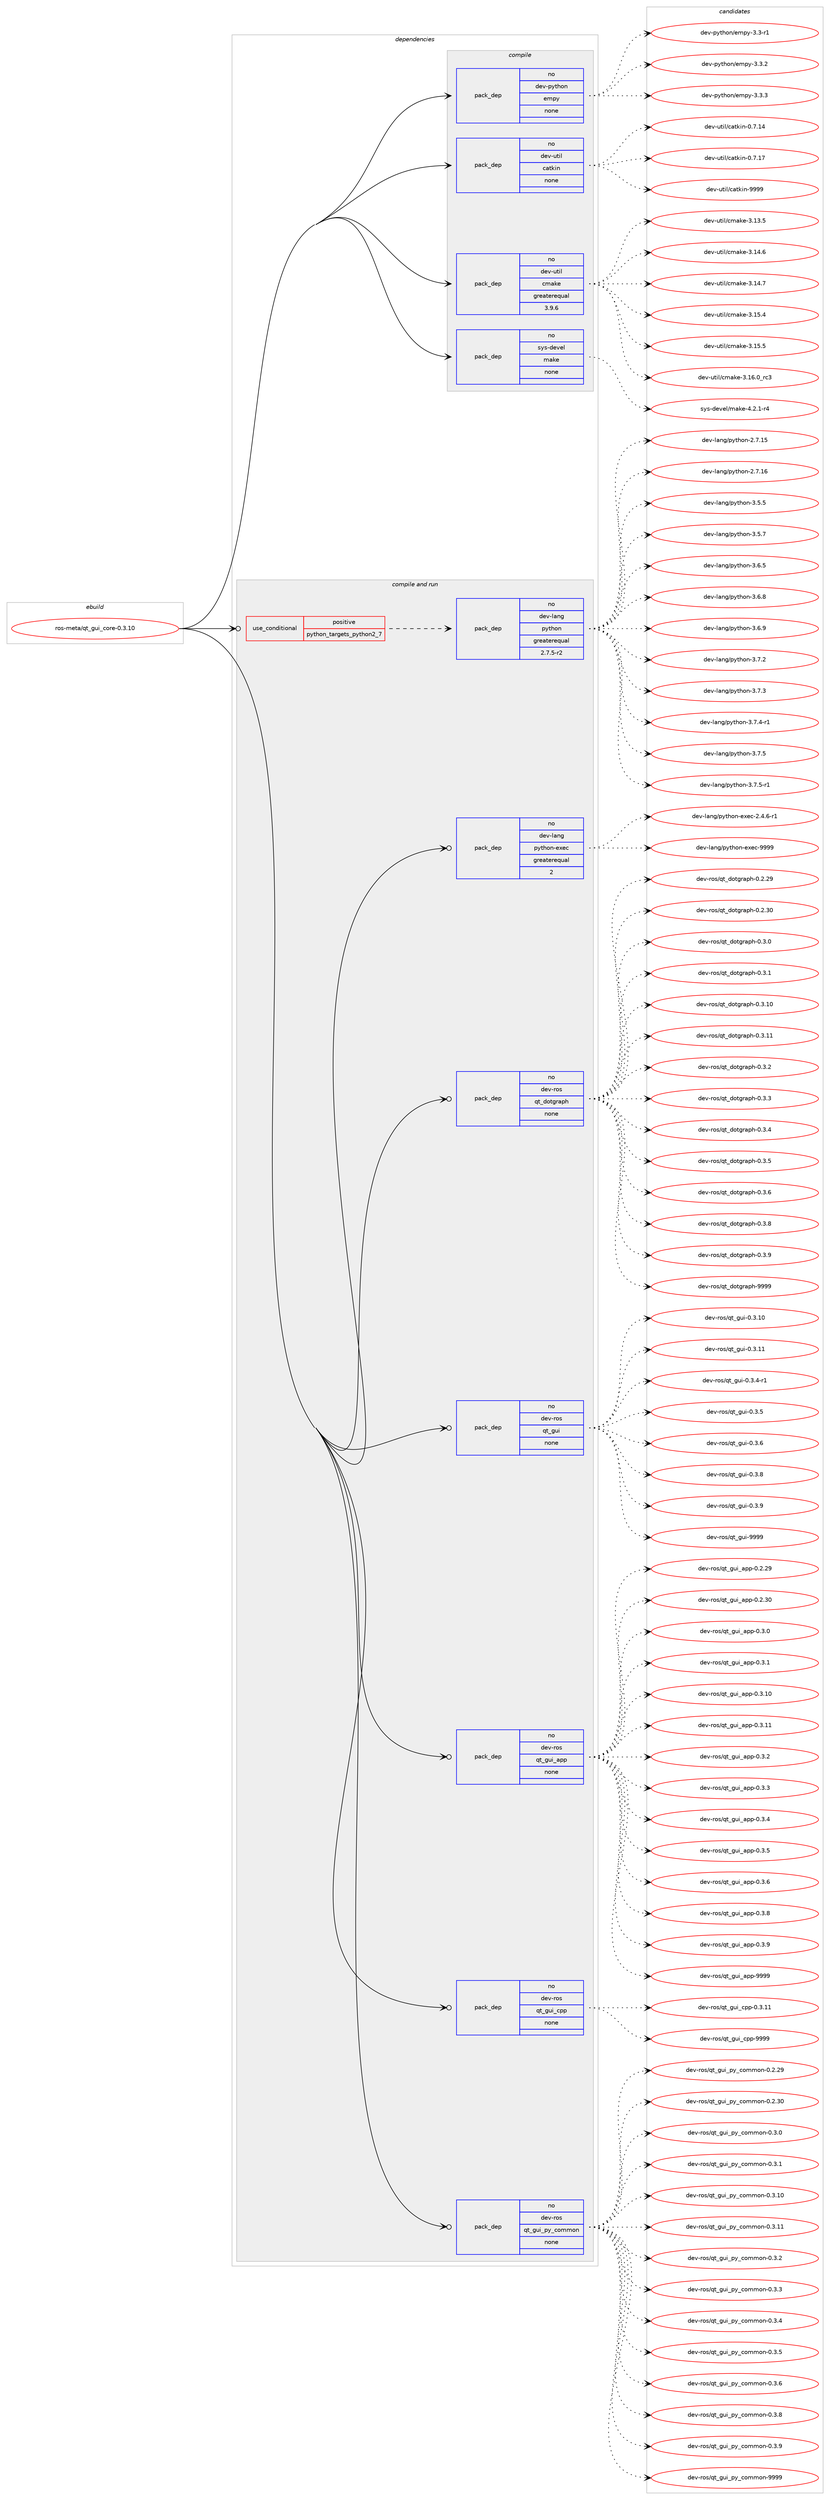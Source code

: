 digraph prolog {

# *************
# Graph options
# *************

newrank=true;
concentrate=true;
compound=true;
graph [rankdir=LR,fontname=Helvetica,fontsize=10,ranksep=1.5];#, ranksep=2.5, nodesep=0.2];
edge  [arrowhead=vee];
node  [fontname=Helvetica,fontsize=10];

# **********
# The ebuild
# **********

subgraph cluster_leftcol {
color=gray;
rank=same;
label=<<i>ebuild</i>>;
id [label="ros-meta/qt_gui_core-0.3.10", color=red, width=4, href="../ros-meta/qt_gui_core-0.3.10.svg"];
}

# ****************
# The dependencies
# ****************

subgraph cluster_midcol {
color=gray;
label=<<i>dependencies</i>>;
subgraph cluster_compile {
fillcolor="#eeeeee";
style=filled;
label=<<i>compile</i>>;
subgraph pack626174 {
dependency847533 [label=<<TABLE BORDER="0" CELLBORDER="1" CELLSPACING="0" CELLPADDING="4" WIDTH="220"><TR><TD ROWSPAN="6" CELLPADDING="30">pack_dep</TD></TR><TR><TD WIDTH="110">no</TD></TR><TR><TD>dev-python</TD></TR><TR><TD>empy</TD></TR><TR><TD>none</TD></TR><TR><TD></TD></TR></TABLE>>, shape=none, color=blue];
}
id:e -> dependency847533:w [weight=20,style="solid",arrowhead="vee"];
subgraph pack626175 {
dependency847534 [label=<<TABLE BORDER="0" CELLBORDER="1" CELLSPACING="0" CELLPADDING="4" WIDTH="220"><TR><TD ROWSPAN="6" CELLPADDING="30">pack_dep</TD></TR><TR><TD WIDTH="110">no</TD></TR><TR><TD>dev-util</TD></TR><TR><TD>catkin</TD></TR><TR><TD>none</TD></TR><TR><TD></TD></TR></TABLE>>, shape=none, color=blue];
}
id:e -> dependency847534:w [weight=20,style="solid",arrowhead="vee"];
subgraph pack626176 {
dependency847535 [label=<<TABLE BORDER="0" CELLBORDER="1" CELLSPACING="0" CELLPADDING="4" WIDTH="220"><TR><TD ROWSPAN="6" CELLPADDING="30">pack_dep</TD></TR><TR><TD WIDTH="110">no</TD></TR><TR><TD>dev-util</TD></TR><TR><TD>cmake</TD></TR><TR><TD>greaterequal</TD></TR><TR><TD>3.9.6</TD></TR></TABLE>>, shape=none, color=blue];
}
id:e -> dependency847535:w [weight=20,style="solid",arrowhead="vee"];
subgraph pack626177 {
dependency847536 [label=<<TABLE BORDER="0" CELLBORDER="1" CELLSPACING="0" CELLPADDING="4" WIDTH="220"><TR><TD ROWSPAN="6" CELLPADDING="30">pack_dep</TD></TR><TR><TD WIDTH="110">no</TD></TR><TR><TD>sys-devel</TD></TR><TR><TD>make</TD></TR><TR><TD>none</TD></TR><TR><TD></TD></TR></TABLE>>, shape=none, color=blue];
}
id:e -> dependency847536:w [weight=20,style="solid",arrowhead="vee"];
}
subgraph cluster_compileandrun {
fillcolor="#eeeeee";
style=filled;
label=<<i>compile and run</i>>;
subgraph cond206425 {
dependency847537 [label=<<TABLE BORDER="0" CELLBORDER="1" CELLSPACING="0" CELLPADDING="4"><TR><TD ROWSPAN="3" CELLPADDING="10">use_conditional</TD></TR><TR><TD>positive</TD></TR><TR><TD>python_targets_python2_7</TD></TR></TABLE>>, shape=none, color=red];
subgraph pack626178 {
dependency847538 [label=<<TABLE BORDER="0" CELLBORDER="1" CELLSPACING="0" CELLPADDING="4" WIDTH="220"><TR><TD ROWSPAN="6" CELLPADDING="30">pack_dep</TD></TR><TR><TD WIDTH="110">no</TD></TR><TR><TD>dev-lang</TD></TR><TR><TD>python</TD></TR><TR><TD>greaterequal</TD></TR><TR><TD>2.7.5-r2</TD></TR></TABLE>>, shape=none, color=blue];
}
dependency847537:e -> dependency847538:w [weight=20,style="dashed",arrowhead="vee"];
}
id:e -> dependency847537:w [weight=20,style="solid",arrowhead="odotvee"];
subgraph pack626179 {
dependency847539 [label=<<TABLE BORDER="0" CELLBORDER="1" CELLSPACING="0" CELLPADDING="4" WIDTH="220"><TR><TD ROWSPAN="6" CELLPADDING="30">pack_dep</TD></TR><TR><TD WIDTH="110">no</TD></TR><TR><TD>dev-lang</TD></TR><TR><TD>python-exec</TD></TR><TR><TD>greaterequal</TD></TR><TR><TD>2</TD></TR></TABLE>>, shape=none, color=blue];
}
id:e -> dependency847539:w [weight=20,style="solid",arrowhead="odotvee"];
subgraph pack626180 {
dependency847540 [label=<<TABLE BORDER="0" CELLBORDER="1" CELLSPACING="0" CELLPADDING="4" WIDTH="220"><TR><TD ROWSPAN="6" CELLPADDING="30">pack_dep</TD></TR><TR><TD WIDTH="110">no</TD></TR><TR><TD>dev-ros</TD></TR><TR><TD>qt_dotgraph</TD></TR><TR><TD>none</TD></TR><TR><TD></TD></TR></TABLE>>, shape=none, color=blue];
}
id:e -> dependency847540:w [weight=20,style="solid",arrowhead="odotvee"];
subgraph pack626181 {
dependency847541 [label=<<TABLE BORDER="0" CELLBORDER="1" CELLSPACING="0" CELLPADDING="4" WIDTH="220"><TR><TD ROWSPAN="6" CELLPADDING="30">pack_dep</TD></TR><TR><TD WIDTH="110">no</TD></TR><TR><TD>dev-ros</TD></TR><TR><TD>qt_gui</TD></TR><TR><TD>none</TD></TR><TR><TD></TD></TR></TABLE>>, shape=none, color=blue];
}
id:e -> dependency847541:w [weight=20,style="solid",arrowhead="odotvee"];
subgraph pack626182 {
dependency847542 [label=<<TABLE BORDER="0" CELLBORDER="1" CELLSPACING="0" CELLPADDING="4" WIDTH="220"><TR><TD ROWSPAN="6" CELLPADDING="30">pack_dep</TD></TR><TR><TD WIDTH="110">no</TD></TR><TR><TD>dev-ros</TD></TR><TR><TD>qt_gui_app</TD></TR><TR><TD>none</TD></TR><TR><TD></TD></TR></TABLE>>, shape=none, color=blue];
}
id:e -> dependency847542:w [weight=20,style="solid",arrowhead="odotvee"];
subgraph pack626183 {
dependency847543 [label=<<TABLE BORDER="0" CELLBORDER="1" CELLSPACING="0" CELLPADDING="4" WIDTH="220"><TR><TD ROWSPAN="6" CELLPADDING="30">pack_dep</TD></TR><TR><TD WIDTH="110">no</TD></TR><TR><TD>dev-ros</TD></TR><TR><TD>qt_gui_cpp</TD></TR><TR><TD>none</TD></TR><TR><TD></TD></TR></TABLE>>, shape=none, color=blue];
}
id:e -> dependency847543:w [weight=20,style="solid",arrowhead="odotvee"];
subgraph pack626184 {
dependency847544 [label=<<TABLE BORDER="0" CELLBORDER="1" CELLSPACING="0" CELLPADDING="4" WIDTH="220"><TR><TD ROWSPAN="6" CELLPADDING="30">pack_dep</TD></TR><TR><TD WIDTH="110">no</TD></TR><TR><TD>dev-ros</TD></TR><TR><TD>qt_gui_py_common</TD></TR><TR><TD>none</TD></TR><TR><TD></TD></TR></TABLE>>, shape=none, color=blue];
}
id:e -> dependency847544:w [weight=20,style="solid",arrowhead="odotvee"];
}
subgraph cluster_run {
fillcolor="#eeeeee";
style=filled;
label=<<i>run</i>>;
}
}

# **************
# The candidates
# **************

subgraph cluster_choices {
rank=same;
color=gray;
label=<<i>candidates</i>>;

subgraph choice626174 {
color=black;
nodesep=1;
choice1001011184511212111610411111047101109112121455146514511449 [label="dev-python/empy-3.3-r1", color=red, width=4,href="../dev-python/empy-3.3-r1.svg"];
choice1001011184511212111610411111047101109112121455146514650 [label="dev-python/empy-3.3.2", color=red, width=4,href="../dev-python/empy-3.3.2.svg"];
choice1001011184511212111610411111047101109112121455146514651 [label="dev-python/empy-3.3.3", color=red, width=4,href="../dev-python/empy-3.3.3.svg"];
dependency847533:e -> choice1001011184511212111610411111047101109112121455146514511449:w [style=dotted,weight="100"];
dependency847533:e -> choice1001011184511212111610411111047101109112121455146514650:w [style=dotted,weight="100"];
dependency847533:e -> choice1001011184511212111610411111047101109112121455146514651:w [style=dotted,weight="100"];
}
subgraph choice626175 {
color=black;
nodesep=1;
choice1001011184511711610510847999711610710511045484655464952 [label="dev-util/catkin-0.7.14", color=red, width=4,href="../dev-util/catkin-0.7.14.svg"];
choice1001011184511711610510847999711610710511045484655464955 [label="dev-util/catkin-0.7.17", color=red, width=4,href="../dev-util/catkin-0.7.17.svg"];
choice100101118451171161051084799971161071051104557575757 [label="dev-util/catkin-9999", color=red, width=4,href="../dev-util/catkin-9999.svg"];
dependency847534:e -> choice1001011184511711610510847999711610710511045484655464952:w [style=dotted,weight="100"];
dependency847534:e -> choice1001011184511711610510847999711610710511045484655464955:w [style=dotted,weight="100"];
dependency847534:e -> choice100101118451171161051084799971161071051104557575757:w [style=dotted,weight="100"];
}
subgraph choice626176 {
color=black;
nodesep=1;
choice1001011184511711610510847991099710710145514649514653 [label="dev-util/cmake-3.13.5", color=red, width=4,href="../dev-util/cmake-3.13.5.svg"];
choice1001011184511711610510847991099710710145514649524654 [label="dev-util/cmake-3.14.6", color=red, width=4,href="../dev-util/cmake-3.14.6.svg"];
choice1001011184511711610510847991099710710145514649524655 [label="dev-util/cmake-3.14.7", color=red, width=4,href="../dev-util/cmake-3.14.7.svg"];
choice1001011184511711610510847991099710710145514649534652 [label="dev-util/cmake-3.15.4", color=red, width=4,href="../dev-util/cmake-3.15.4.svg"];
choice1001011184511711610510847991099710710145514649534653 [label="dev-util/cmake-3.15.5", color=red, width=4,href="../dev-util/cmake-3.15.5.svg"];
choice1001011184511711610510847991099710710145514649544648951149951 [label="dev-util/cmake-3.16.0_rc3", color=red, width=4,href="../dev-util/cmake-3.16.0_rc3.svg"];
dependency847535:e -> choice1001011184511711610510847991099710710145514649514653:w [style=dotted,weight="100"];
dependency847535:e -> choice1001011184511711610510847991099710710145514649524654:w [style=dotted,weight="100"];
dependency847535:e -> choice1001011184511711610510847991099710710145514649524655:w [style=dotted,weight="100"];
dependency847535:e -> choice1001011184511711610510847991099710710145514649534652:w [style=dotted,weight="100"];
dependency847535:e -> choice1001011184511711610510847991099710710145514649534653:w [style=dotted,weight="100"];
dependency847535:e -> choice1001011184511711610510847991099710710145514649544648951149951:w [style=dotted,weight="100"];
}
subgraph choice626177 {
color=black;
nodesep=1;
choice1151211154510010111810110847109971071014552465046494511452 [label="sys-devel/make-4.2.1-r4", color=red, width=4,href="../sys-devel/make-4.2.1-r4.svg"];
dependency847536:e -> choice1151211154510010111810110847109971071014552465046494511452:w [style=dotted,weight="100"];
}
subgraph choice626178 {
color=black;
nodesep=1;
choice10010111845108971101034711212111610411111045504655464953 [label="dev-lang/python-2.7.15", color=red, width=4,href="../dev-lang/python-2.7.15.svg"];
choice10010111845108971101034711212111610411111045504655464954 [label="dev-lang/python-2.7.16", color=red, width=4,href="../dev-lang/python-2.7.16.svg"];
choice100101118451089711010347112121116104111110455146534653 [label="dev-lang/python-3.5.5", color=red, width=4,href="../dev-lang/python-3.5.5.svg"];
choice100101118451089711010347112121116104111110455146534655 [label="dev-lang/python-3.5.7", color=red, width=4,href="../dev-lang/python-3.5.7.svg"];
choice100101118451089711010347112121116104111110455146544653 [label="dev-lang/python-3.6.5", color=red, width=4,href="../dev-lang/python-3.6.5.svg"];
choice100101118451089711010347112121116104111110455146544656 [label="dev-lang/python-3.6.8", color=red, width=4,href="../dev-lang/python-3.6.8.svg"];
choice100101118451089711010347112121116104111110455146544657 [label="dev-lang/python-3.6.9", color=red, width=4,href="../dev-lang/python-3.6.9.svg"];
choice100101118451089711010347112121116104111110455146554650 [label="dev-lang/python-3.7.2", color=red, width=4,href="../dev-lang/python-3.7.2.svg"];
choice100101118451089711010347112121116104111110455146554651 [label="dev-lang/python-3.7.3", color=red, width=4,href="../dev-lang/python-3.7.3.svg"];
choice1001011184510897110103471121211161041111104551465546524511449 [label="dev-lang/python-3.7.4-r1", color=red, width=4,href="../dev-lang/python-3.7.4-r1.svg"];
choice100101118451089711010347112121116104111110455146554653 [label="dev-lang/python-3.7.5", color=red, width=4,href="../dev-lang/python-3.7.5.svg"];
choice1001011184510897110103471121211161041111104551465546534511449 [label="dev-lang/python-3.7.5-r1", color=red, width=4,href="../dev-lang/python-3.7.5-r1.svg"];
dependency847538:e -> choice10010111845108971101034711212111610411111045504655464953:w [style=dotted,weight="100"];
dependency847538:e -> choice10010111845108971101034711212111610411111045504655464954:w [style=dotted,weight="100"];
dependency847538:e -> choice100101118451089711010347112121116104111110455146534653:w [style=dotted,weight="100"];
dependency847538:e -> choice100101118451089711010347112121116104111110455146534655:w [style=dotted,weight="100"];
dependency847538:e -> choice100101118451089711010347112121116104111110455146544653:w [style=dotted,weight="100"];
dependency847538:e -> choice100101118451089711010347112121116104111110455146544656:w [style=dotted,weight="100"];
dependency847538:e -> choice100101118451089711010347112121116104111110455146544657:w [style=dotted,weight="100"];
dependency847538:e -> choice100101118451089711010347112121116104111110455146554650:w [style=dotted,weight="100"];
dependency847538:e -> choice100101118451089711010347112121116104111110455146554651:w [style=dotted,weight="100"];
dependency847538:e -> choice1001011184510897110103471121211161041111104551465546524511449:w [style=dotted,weight="100"];
dependency847538:e -> choice100101118451089711010347112121116104111110455146554653:w [style=dotted,weight="100"];
dependency847538:e -> choice1001011184510897110103471121211161041111104551465546534511449:w [style=dotted,weight="100"];
}
subgraph choice626179 {
color=black;
nodesep=1;
choice10010111845108971101034711212111610411111045101120101994550465246544511449 [label="dev-lang/python-exec-2.4.6-r1", color=red, width=4,href="../dev-lang/python-exec-2.4.6-r1.svg"];
choice10010111845108971101034711212111610411111045101120101994557575757 [label="dev-lang/python-exec-9999", color=red, width=4,href="../dev-lang/python-exec-9999.svg"];
dependency847539:e -> choice10010111845108971101034711212111610411111045101120101994550465246544511449:w [style=dotted,weight="100"];
dependency847539:e -> choice10010111845108971101034711212111610411111045101120101994557575757:w [style=dotted,weight="100"];
}
subgraph choice626180 {
color=black;
nodesep=1;
choice1001011184511411111547113116951001111161031149711210445484650465057 [label="dev-ros/qt_dotgraph-0.2.29", color=red, width=4,href="../dev-ros/qt_dotgraph-0.2.29.svg"];
choice1001011184511411111547113116951001111161031149711210445484650465148 [label="dev-ros/qt_dotgraph-0.2.30", color=red, width=4,href="../dev-ros/qt_dotgraph-0.2.30.svg"];
choice10010111845114111115471131169510011111610311497112104454846514648 [label="dev-ros/qt_dotgraph-0.3.0", color=red, width=4,href="../dev-ros/qt_dotgraph-0.3.0.svg"];
choice10010111845114111115471131169510011111610311497112104454846514649 [label="dev-ros/qt_dotgraph-0.3.1", color=red, width=4,href="../dev-ros/qt_dotgraph-0.3.1.svg"];
choice1001011184511411111547113116951001111161031149711210445484651464948 [label="dev-ros/qt_dotgraph-0.3.10", color=red, width=4,href="../dev-ros/qt_dotgraph-0.3.10.svg"];
choice1001011184511411111547113116951001111161031149711210445484651464949 [label="dev-ros/qt_dotgraph-0.3.11", color=red, width=4,href="../dev-ros/qt_dotgraph-0.3.11.svg"];
choice10010111845114111115471131169510011111610311497112104454846514650 [label="dev-ros/qt_dotgraph-0.3.2", color=red, width=4,href="../dev-ros/qt_dotgraph-0.3.2.svg"];
choice10010111845114111115471131169510011111610311497112104454846514651 [label="dev-ros/qt_dotgraph-0.3.3", color=red, width=4,href="../dev-ros/qt_dotgraph-0.3.3.svg"];
choice10010111845114111115471131169510011111610311497112104454846514652 [label="dev-ros/qt_dotgraph-0.3.4", color=red, width=4,href="../dev-ros/qt_dotgraph-0.3.4.svg"];
choice10010111845114111115471131169510011111610311497112104454846514653 [label="dev-ros/qt_dotgraph-0.3.5", color=red, width=4,href="../dev-ros/qt_dotgraph-0.3.5.svg"];
choice10010111845114111115471131169510011111610311497112104454846514654 [label="dev-ros/qt_dotgraph-0.3.6", color=red, width=4,href="../dev-ros/qt_dotgraph-0.3.6.svg"];
choice10010111845114111115471131169510011111610311497112104454846514656 [label="dev-ros/qt_dotgraph-0.3.8", color=red, width=4,href="../dev-ros/qt_dotgraph-0.3.8.svg"];
choice10010111845114111115471131169510011111610311497112104454846514657 [label="dev-ros/qt_dotgraph-0.3.9", color=red, width=4,href="../dev-ros/qt_dotgraph-0.3.9.svg"];
choice100101118451141111154711311695100111116103114971121044557575757 [label="dev-ros/qt_dotgraph-9999", color=red, width=4,href="../dev-ros/qt_dotgraph-9999.svg"];
dependency847540:e -> choice1001011184511411111547113116951001111161031149711210445484650465057:w [style=dotted,weight="100"];
dependency847540:e -> choice1001011184511411111547113116951001111161031149711210445484650465148:w [style=dotted,weight="100"];
dependency847540:e -> choice10010111845114111115471131169510011111610311497112104454846514648:w [style=dotted,weight="100"];
dependency847540:e -> choice10010111845114111115471131169510011111610311497112104454846514649:w [style=dotted,weight="100"];
dependency847540:e -> choice1001011184511411111547113116951001111161031149711210445484651464948:w [style=dotted,weight="100"];
dependency847540:e -> choice1001011184511411111547113116951001111161031149711210445484651464949:w [style=dotted,weight="100"];
dependency847540:e -> choice10010111845114111115471131169510011111610311497112104454846514650:w [style=dotted,weight="100"];
dependency847540:e -> choice10010111845114111115471131169510011111610311497112104454846514651:w [style=dotted,weight="100"];
dependency847540:e -> choice10010111845114111115471131169510011111610311497112104454846514652:w [style=dotted,weight="100"];
dependency847540:e -> choice10010111845114111115471131169510011111610311497112104454846514653:w [style=dotted,weight="100"];
dependency847540:e -> choice10010111845114111115471131169510011111610311497112104454846514654:w [style=dotted,weight="100"];
dependency847540:e -> choice10010111845114111115471131169510011111610311497112104454846514656:w [style=dotted,weight="100"];
dependency847540:e -> choice10010111845114111115471131169510011111610311497112104454846514657:w [style=dotted,weight="100"];
dependency847540:e -> choice100101118451141111154711311695100111116103114971121044557575757:w [style=dotted,weight="100"];
}
subgraph choice626181 {
color=black;
nodesep=1;
choice10010111845114111115471131169510311710545484651464948 [label="dev-ros/qt_gui-0.3.10", color=red, width=4,href="../dev-ros/qt_gui-0.3.10.svg"];
choice10010111845114111115471131169510311710545484651464949 [label="dev-ros/qt_gui-0.3.11", color=red, width=4,href="../dev-ros/qt_gui-0.3.11.svg"];
choice1001011184511411111547113116951031171054548465146524511449 [label="dev-ros/qt_gui-0.3.4-r1", color=red, width=4,href="../dev-ros/qt_gui-0.3.4-r1.svg"];
choice100101118451141111154711311695103117105454846514653 [label="dev-ros/qt_gui-0.3.5", color=red, width=4,href="../dev-ros/qt_gui-0.3.5.svg"];
choice100101118451141111154711311695103117105454846514654 [label="dev-ros/qt_gui-0.3.6", color=red, width=4,href="../dev-ros/qt_gui-0.3.6.svg"];
choice100101118451141111154711311695103117105454846514656 [label="dev-ros/qt_gui-0.3.8", color=red, width=4,href="../dev-ros/qt_gui-0.3.8.svg"];
choice100101118451141111154711311695103117105454846514657 [label="dev-ros/qt_gui-0.3.9", color=red, width=4,href="../dev-ros/qt_gui-0.3.9.svg"];
choice1001011184511411111547113116951031171054557575757 [label="dev-ros/qt_gui-9999", color=red, width=4,href="../dev-ros/qt_gui-9999.svg"];
dependency847541:e -> choice10010111845114111115471131169510311710545484651464948:w [style=dotted,weight="100"];
dependency847541:e -> choice10010111845114111115471131169510311710545484651464949:w [style=dotted,weight="100"];
dependency847541:e -> choice1001011184511411111547113116951031171054548465146524511449:w [style=dotted,weight="100"];
dependency847541:e -> choice100101118451141111154711311695103117105454846514653:w [style=dotted,weight="100"];
dependency847541:e -> choice100101118451141111154711311695103117105454846514654:w [style=dotted,weight="100"];
dependency847541:e -> choice100101118451141111154711311695103117105454846514656:w [style=dotted,weight="100"];
dependency847541:e -> choice100101118451141111154711311695103117105454846514657:w [style=dotted,weight="100"];
dependency847541:e -> choice1001011184511411111547113116951031171054557575757:w [style=dotted,weight="100"];
}
subgraph choice626182 {
color=black;
nodesep=1;
choice100101118451141111154711311695103117105959711211245484650465057 [label="dev-ros/qt_gui_app-0.2.29", color=red, width=4,href="../dev-ros/qt_gui_app-0.2.29.svg"];
choice100101118451141111154711311695103117105959711211245484650465148 [label="dev-ros/qt_gui_app-0.2.30", color=red, width=4,href="../dev-ros/qt_gui_app-0.2.30.svg"];
choice1001011184511411111547113116951031171059597112112454846514648 [label="dev-ros/qt_gui_app-0.3.0", color=red, width=4,href="../dev-ros/qt_gui_app-0.3.0.svg"];
choice1001011184511411111547113116951031171059597112112454846514649 [label="dev-ros/qt_gui_app-0.3.1", color=red, width=4,href="../dev-ros/qt_gui_app-0.3.1.svg"];
choice100101118451141111154711311695103117105959711211245484651464948 [label="dev-ros/qt_gui_app-0.3.10", color=red, width=4,href="../dev-ros/qt_gui_app-0.3.10.svg"];
choice100101118451141111154711311695103117105959711211245484651464949 [label="dev-ros/qt_gui_app-0.3.11", color=red, width=4,href="../dev-ros/qt_gui_app-0.3.11.svg"];
choice1001011184511411111547113116951031171059597112112454846514650 [label="dev-ros/qt_gui_app-0.3.2", color=red, width=4,href="../dev-ros/qt_gui_app-0.3.2.svg"];
choice1001011184511411111547113116951031171059597112112454846514651 [label="dev-ros/qt_gui_app-0.3.3", color=red, width=4,href="../dev-ros/qt_gui_app-0.3.3.svg"];
choice1001011184511411111547113116951031171059597112112454846514652 [label="dev-ros/qt_gui_app-0.3.4", color=red, width=4,href="../dev-ros/qt_gui_app-0.3.4.svg"];
choice1001011184511411111547113116951031171059597112112454846514653 [label="dev-ros/qt_gui_app-0.3.5", color=red, width=4,href="../dev-ros/qt_gui_app-0.3.5.svg"];
choice1001011184511411111547113116951031171059597112112454846514654 [label="dev-ros/qt_gui_app-0.3.6", color=red, width=4,href="../dev-ros/qt_gui_app-0.3.6.svg"];
choice1001011184511411111547113116951031171059597112112454846514656 [label="dev-ros/qt_gui_app-0.3.8", color=red, width=4,href="../dev-ros/qt_gui_app-0.3.8.svg"];
choice1001011184511411111547113116951031171059597112112454846514657 [label="dev-ros/qt_gui_app-0.3.9", color=red, width=4,href="../dev-ros/qt_gui_app-0.3.9.svg"];
choice10010111845114111115471131169510311710595971121124557575757 [label="dev-ros/qt_gui_app-9999", color=red, width=4,href="../dev-ros/qt_gui_app-9999.svg"];
dependency847542:e -> choice100101118451141111154711311695103117105959711211245484650465057:w [style=dotted,weight="100"];
dependency847542:e -> choice100101118451141111154711311695103117105959711211245484650465148:w [style=dotted,weight="100"];
dependency847542:e -> choice1001011184511411111547113116951031171059597112112454846514648:w [style=dotted,weight="100"];
dependency847542:e -> choice1001011184511411111547113116951031171059597112112454846514649:w [style=dotted,weight="100"];
dependency847542:e -> choice100101118451141111154711311695103117105959711211245484651464948:w [style=dotted,weight="100"];
dependency847542:e -> choice100101118451141111154711311695103117105959711211245484651464949:w [style=dotted,weight="100"];
dependency847542:e -> choice1001011184511411111547113116951031171059597112112454846514650:w [style=dotted,weight="100"];
dependency847542:e -> choice1001011184511411111547113116951031171059597112112454846514651:w [style=dotted,weight="100"];
dependency847542:e -> choice1001011184511411111547113116951031171059597112112454846514652:w [style=dotted,weight="100"];
dependency847542:e -> choice1001011184511411111547113116951031171059597112112454846514653:w [style=dotted,weight="100"];
dependency847542:e -> choice1001011184511411111547113116951031171059597112112454846514654:w [style=dotted,weight="100"];
dependency847542:e -> choice1001011184511411111547113116951031171059597112112454846514656:w [style=dotted,weight="100"];
dependency847542:e -> choice1001011184511411111547113116951031171059597112112454846514657:w [style=dotted,weight="100"];
dependency847542:e -> choice10010111845114111115471131169510311710595971121124557575757:w [style=dotted,weight="100"];
}
subgraph choice626183 {
color=black;
nodesep=1;
choice100101118451141111154711311695103117105959911211245484651464949 [label="dev-ros/qt_gui_cpp-0.3.11", color=red, width=4,href="../dev-ros/qt_gui_cpp-0.3.11.svg"];
choice10010111845114111115471131169510311710595991121124557575757 [label="dev-ros/qt_gui_cpp-9999", color=red, width=4,href="../dev-ros/qt_gui_cpp-9999.svg"];
dependency847543:e -> choice100101118451141111154711311695103117105959911211245484651464949:w [style=dotted,weight="100"];
dependency847543:e -> choice10010111845114111115471131169510311710595991121124557575757:w [style=dotted,weight="100"];
}
subgraph choice626184 {
color=black;
nodesep=1;
choice10010111845114111115471131169510311710595112121959911110910911111045484650465057 [label="dev-ros/qt_gui_py_common-0.2.29", color=red, width=4,href="../dev-ros/qt_gui_py_common-0.2.29.svg"];
choice10010111845114111115471131169510311710595112121959911110910911111045484650465148 [label="dev-ros/qt_gui_py_common-0.2.30", color=red, width=4,href="../dev-ros/qt_gui_py_common-0.2.30.svg"];
choice100101118451141111154711311695103117105951121219599111109109111110454846514648 [label="dev-ros/qt_gui_py_common-0.3.0", color=red, width=4,href="../dev-ros/qt_gui_py_common-0.3.0.svg"];
choice100101118451141111154711311695103117105951121219599111109109111110454846514649 [label="dev-ros/qt_gui_py_common-0.3.1", color=red, width=4,href="../dev-ros/qt_gui_py_common-0.3.1.svg"];
choice10010111845114111115471131169510311710595112121959911110910911111045484651464948 [label="dev-ros/qt_gui_py_common-0.3.10", color=red, width=4,href="../dev-ros/qt_gui_py_common-0.3.10.svg"];
choice10010111845114111115471131169510311710595112121959911110910911111045484651464949 [label="dev-ros/qt_gui_py_common-0.3.11", color=red, width=4,href="../dev-ros/qt_gui_py_common-0.3.11.svg"];
choice100101118451141111154711311695103117105951121219599111109109111110454846514650 [label="dev-ros/qt_gui_py_common-0.3.2", color=red, width=4,href="../dev-ros/qt_gui_py_common-0.3.2.svg"];
choice100101118451141111154711311695103117105951121219599111109109111110454846514651 [label="dev-ros/qt_gui_py_common-0.3.3", color=red, width=4,href="../dev-ros/qt_gui_py_common-0.3.3.svg"];
choice100101118451141111154711311695103117105951121219599111109109111110454846514652 [label="dev-ros/qt_gui_py_common-0.3.4", color=red, width=4,href="../dev-ros/qt_gui_py_common-0.3.4.svg"];
choice100101118451141111154711311695103117105951121219599111109109111110454846514653 [label="dev-ros/qt_gui_py_common-0.3.5", color=red, width=4,href="../dev-ros/qt_gui_py_common-0.3.5.svg"];
choice100101118451141111154711311695103117105951121219599111109109111110454846514654 [label="dev-ros/qt_gui_py_common-0.3.6", color=red, width=4,href="../dev-ros/qt_gui_py_common-0.3.6.svg"];
choice100101118451141111154711311695103117105951121219599111109109111110454846514656 [label="dev-ros/qt_gui_py_common-0.3.8", color=red, width=4,href="../dev-ros/qt_gui_py_common-0.3.8.svg"];
choice100101118451141111154711311695103117105951121219599111109109111110454846514657 [label="dev-ros/qt_gui_py_common-0.3.9", color=red, width=4,href="../dev-ros/qt_gui_py_common-0.3.9.svg"];
choice1001011184511411111547113116951031171059511212195991111091091111104557575757 [label="dev-ros/qt_gui_py_common-9999", color=red, width=4,href="../dev-ros/qt_gui_py_common-9999.svg"];
dependency847544:e -> choice10010111845114111115471131169510311710595112121959911110910911111045484650465057:w [style=dotted,weight="100"];
dependency847544:e -> choice10010111845114111115471131169510311710595112121959911110910911111045484650465148:w [style=dotted,weight="100"];
dependency847544:e -> choice100101118451141111154711311695103117105951121219599111109109111110454846514648:w [style=dotted,weight="100"];
dependency847544:e -> choice100101118451141111154711311695103117105951121219599111109109111110454846514649:w [style=dotted,weight="100"];
dependency847544:e -> choice10010111845114111115471131169510311710595112121959911110910911111045484651464948:w [style=dotted,weight="100"];
dependency847544:e -> choice10010111845114111115471131169510311710595112121959911110910911111045484651464949:w [style=dotted,weight="100"];
dependency847544:e -> choice100101118451141111154711311695103117105951121219599111109109111110454846514650:w [style=dotted,weight="100"];
dependency847544:e -> choice100101118451141111154711311695103117105951121219599111109109111110454846514651:w [style=dotted,weight="100"];
dependency847544:e -> choice100101118451141111154711311695103117105951121219599111109109111110454846514652:w [style=dotted,weight="100"];
dependency847544:e -> choice100101118451141111154711311695103117105951121219599111109109111110454846514653:w [style=dotted,weight="100"];
dependency847544:e -> choice100101118451141111154711311695103117105951121219599111109109111110454846514654:w [style=dotted,weight="100"];
dependency847544:e -> choice100101118451141111154711311695103117105951121219599111109109111110454846514656:w [style=dotted,weight="100"];
dependency847544:e -> choice100101118451141111154711311695103117105951121219599111109109111110454846514657:w [style=dotted,weight="100"];
dependency847544:e -> choice1001011184511411111547113116951031171059511212195991111091091111104557575757:w [style=dotted,weight="100"];
}
}

}
